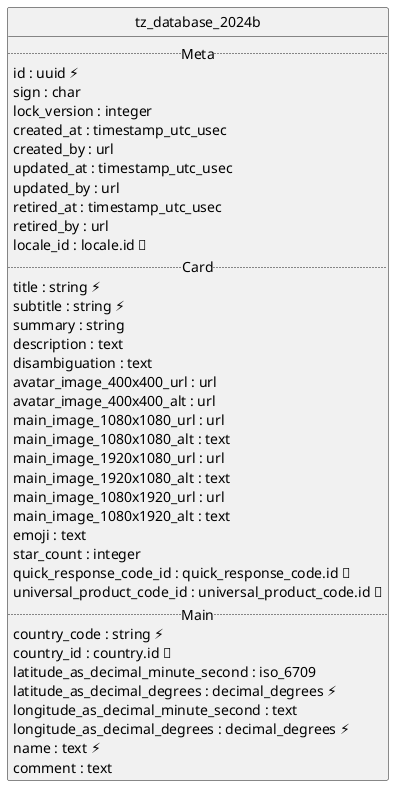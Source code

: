 @startuml uml
skinparam monochrome true
skinparam linetype ortho
hide circle

entity tz_database_2024b {
  .. Meta ..
  id : uuid ⚡
  sign : char
  lock_version : integer
  created_at : timestamp_utc_usec
  created_by : url
  updated_at : timestamp_utc_usec
  updated_by : url
  retired_at : timestamp_utc_usec
  retired_by : url
  locale_id : locale.id 🔑
  .. Card ..
  title : string ⚡
  subtitle : string ⚡
  summary : string
  description : text
  disambiguation : text
  avatar_image_400x400_url : url
  avatar_image_400x400_alt : url
  main_image_1080x1080_url : url
  main_image_1080x1080_alt : text
  main_image_1920x1080_url : url
  main_image_1920x1080_alt : text
  main_image_1080x1920_url : url
  main_image_1080x1920_alt : text
  emoji : text
  star_count : integer
  quick_response_code_id : quick_response_code.id 🔑
  universal_product_code_id : universal_product_code.id 🔑
  .. Main ..
  country_code : string ⚡
  country_id : country.id 🔑
  latitude_as_decimal_minute_second : iso_6709
  latitude_as_decimal_degrees : decimal_degrees ⚡
  longitude_as_decimal_minute_second : text
  longitude_as_decimal_degrees : decimal_degrees ⚡
  name : text ⚡
  comment : text
}

@enduml
